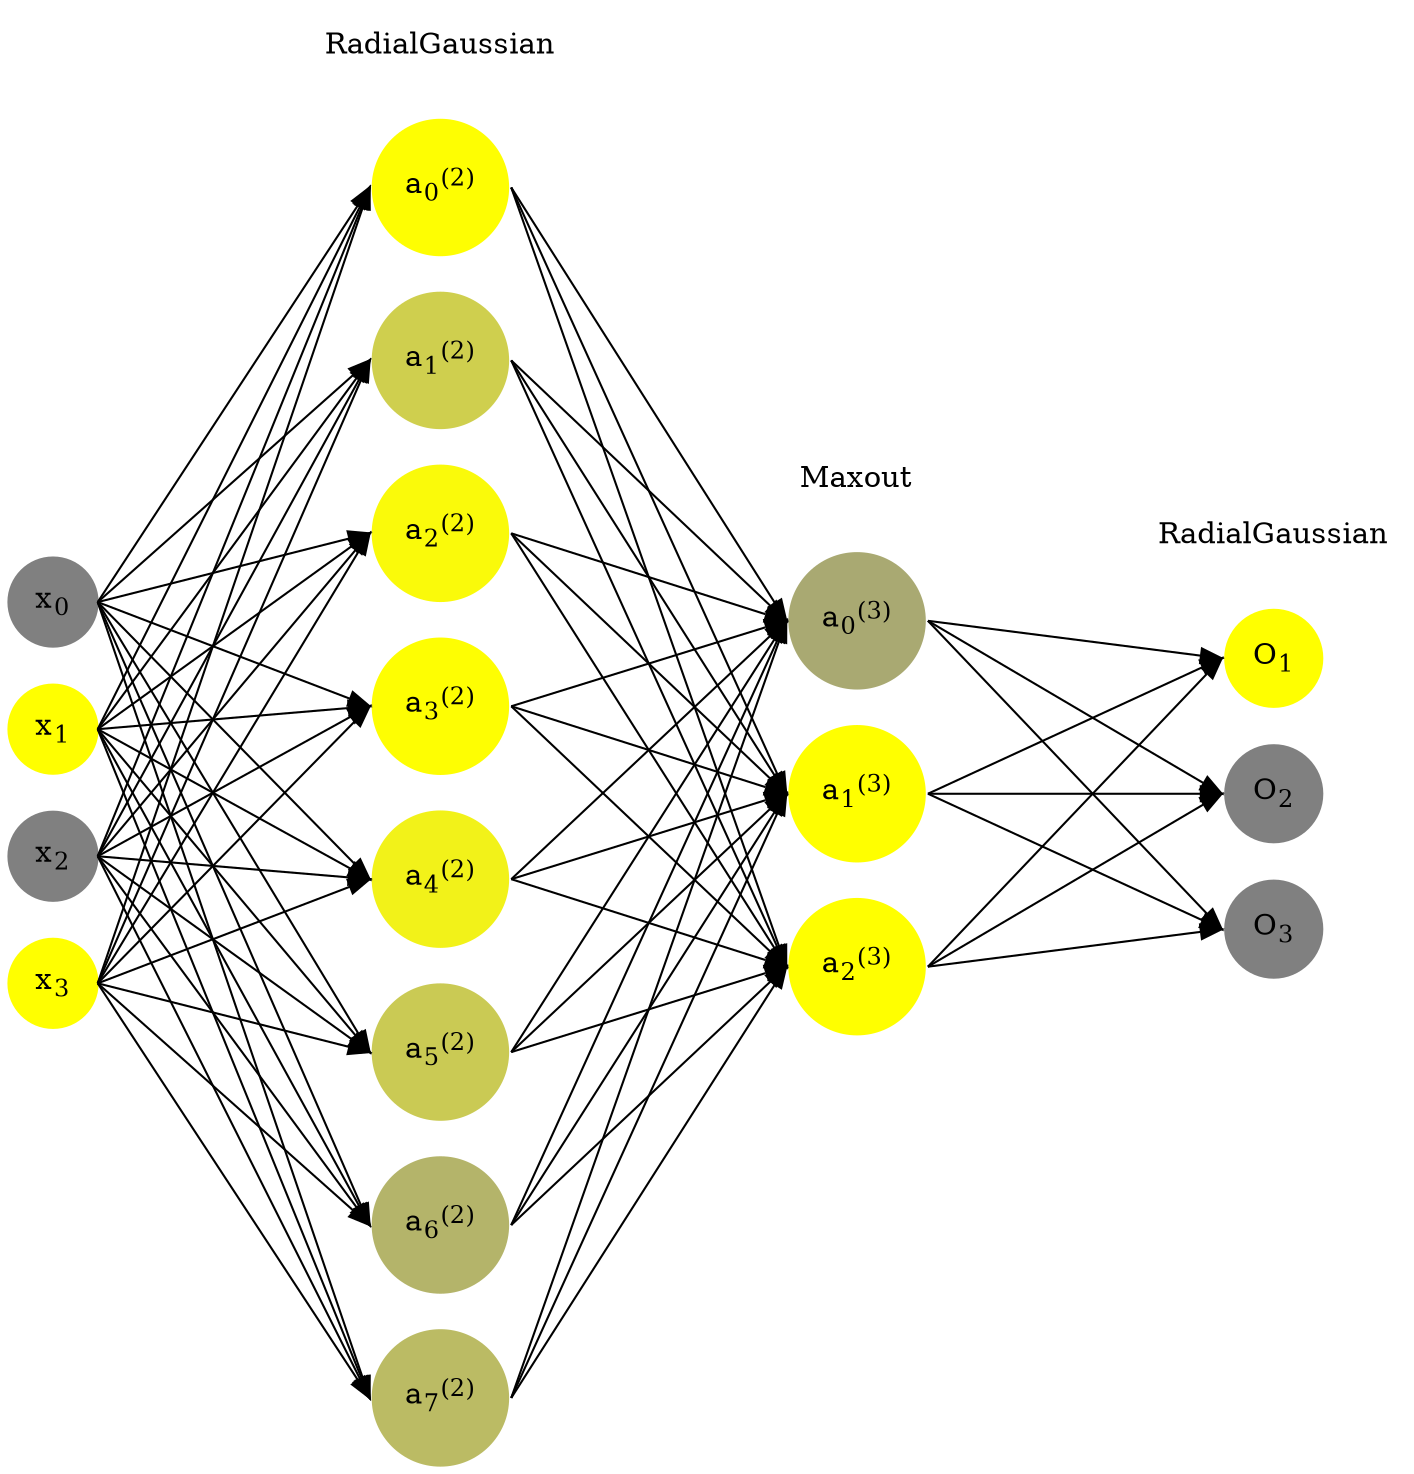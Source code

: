digraph G {
	rankdir = LR;
	splines=false;
	edge[style=invis];
	ranksep= 1.4;
	{
	node [shape=circle, color="0.1667, 0.0, 0.5", style=filled, fillcolor="0.1667, 0.0, 0.5"];
	x0 [label=<x<sub>0</sub>>];
	}
	{
	node [shape=circle, color="0.1667, 1.0, 1.0", style=filled, fillcolor="0.1667, 1.0, 1.0"];
	x1 [label=<x<sub>1</sub>>];
	}
	{
	node [shape=circle, color="0.1667, 0.0, 0.5", style=filled, fillcolor="0.1667, 0.0, 0.5"];
	x2 [label=<x<sub>2</sub>>];
	}
	{
	node [shape=circle, color="0.1667, 1.0, 1.0", style=filled, fillcolor="0.1667, 1.0, 1.0"];
	x3 [label=<x<sub>3</sub>>];
	}
	{
	node [shape=circle, color="0.1667, 0.988251, 0.994126", style=filled, fillcolor="0.1667, 0.988251, 0.994126"];
	a02 [label=<a<sub>0</sub><sup>(2)</sup>>];
	}
	{
	node [shape=circle, color="0.1667, 0.621610, 0.810805", style=filled, fillcolor="0.1667, 0.621610, 0.810805"];
	a12 [label=<a<sub>1</sub><sup>(2)</sup>>];
	}
	{
	node [shape=circle, color="0.1667, 0.958365, 0.979183", style=filled, fillcolor="0.1667, 0.958365, 0.979183"];
	a22 [label=<a<sub>2</sub><sup>(2)</sup>>];
	}
	{
	node [shape=circle, color="0.1667, 0.988654, 0.994327", style=filled, fillcolor="0.1667, 0.988654, 0.994327"];
	a32 [label=<a<sub>3</sub><sup>(2)</sup>>];
	}
	{
	node [shape=circle, color="0.1667, 0.892843, 0.946421", style=filled, fillcolor="0.1667, 0.892843, 0.946421"];
	a42 [label=<a<sub>4</sub><sup>(2)</sup>>];
	}
	{
	node [shape=circle, color="0.1667, 0.585778, 0.792889", style=filled, fillcolor="0.1667, 0.585778, 0.792889"];
	a52 [label=<a<sub>5</sub><sup>(2)</sup>>];
	}
	{
	node [shape=circle, color="0.1667, 0.411489, 0.705745", style=filled, fillcolor="0.1667, 0.411489, 0.705745"];
	a62 [label=<a<sub>6</sub><sup>(2)</sup>>];
	}
	{
	node [shape=circle, color="0.1667, 0.467311, 0.733656", style=filled, fillcolor="0.1667, 0.467311, 0.733656"];
	a72 [label=<a<sub>7</sub><sup>(2)</sup>>];
	}
	{
	node [shape=circle, color="0.1667, 0.325142, 0.662571", style=filled, fillcolor="0.1667, 0.325142, 0.662571"];
	a03 [label=<a<sub>0</sub><sup>(3)</sup>>];
	}
	{
	node [shape=circle, color="0.1667, 3.527683, 2.263841", style=filled, fillcolor="0.1667, 3.527683, 2.263841"];
	a13 [label=<a<sub>1</sub><sup>(3)</sup>>];
	}
	{
	node [shape=circle, color="0.1667, 3.527683, 2.263841", style=filled, fillcolor="0.1667, 3.527683, 2.263841"];
	a23 [label=<a<sub>2</sub><sup>(3)</sup>>];
	}
	{
	node [shape=circle, color="0.1667, 1.0, 1.0", style=filled, fillcolor="0.1667, 1.0, 1.0"];
	O1 [label=<O<sub>1</sub>>];
	}
	{
	node [shape=circle, color="0.1667, 0.0, 0.5", style=filled, fillcolor="0.1667, 0.0, 0.5"];
	O2 [label=<O<sub>2</sub>>];
	}
	{
	node [shape=circle, color="0.1667, 0.0, 0.5", style=filled, fillcolor="0.1667, 0.0, 0.5"];
	O3 [label=<O<sub>3</sub>>];
	}
	{
	rank=same;
	x0->x1->x2->x3;
	}
	{
	rank=same;
	a02->a12->a22->a32->a42->a52->a62->a72;
	}
	{
	rank=same;
	a03->a13->a23;
	}
	{
	rank=same;
	O1->O2->O3;
	}
	l1 [shape=plaintext,label="RadialGaussian"];
	l1->a02;
	{rank=same; l1;a02};
	l2 [shape=plaintext,label="Maxout"];
	l2->a03;
	{rank=same; l2;a03};
	l3 [shape=plaintext,label="RadialGaussian"];
	l3->O1;
	{rank=same; l3;O1};
edge[style=solid, tailport=e, headport=w];
	{x0;x1;x2;x3} -> {a02;a12;a22;a32;a42;a52;a62;a72};
	{a02;a12;a22;a32;a42;a52;a62;a72} -> {a03;a13;a23};
	{a03;a13;a23} -> {O1,O2,O3};
}